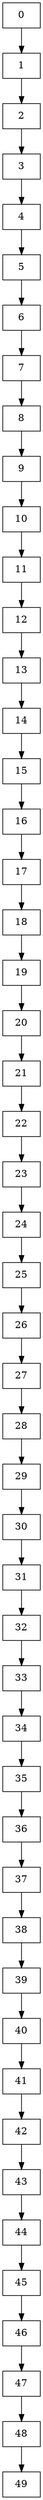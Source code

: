digraph G { 
node[shape = box]; 
Nodo943081537[label=0]; 
Nodo433874882[label=1]; 
Nodo2023938592[label=2]; 
Nodo231977479[label=3]; 
Nodo1427889191[label=4]; 
Nodo93314457[label=5]; 
Nodo1796371666[label=6]; 
Nodo2076287037[label=7]; 
Nodo1890627974[label=8]; 
Nodo195615004[label=9]; 
Nodo1935972447[label=10]; 
Nodo97652294[label=11]; 
Nodo1889248251[label=12]; 
Nodo1027007693[label=13]; 
Nodo1783047508[label=14]; 
Nodo2146608740[label=15]; 
Nodo1381713434[label=16]; 
Nodo1489092624[label=17]; 
Nodo192881625[label=18]; 
Nodo1641313620[label=19]; 
Nodo1773638882[label=20]; 
Nodo1059063940[label=21]; 
Nodo1295226194[label=22]; 
Nodo252651381[label=23]; 
Nodo1514840818[label=24]; 
Nodo1704064279[label=25]; 
Nodo878274034[label=26]; 
Nodo1117509763[label=27]; 
Nodo1296674576[label=28]; 
Nodo664457955[label=29]; 
Nodo1477657879[label=30]; 
Nodo1146147158[label=31]; 
Nodo1147258851[label=32]; 
Nodo891095110[label=33]; 
Nodo2011482127[label=34]; 
Nodo905735620[label=35]; 
Nodo2145970759[label=36]; 
Nodo577405636[label=37]; 
Nodo1931444790[label=38]; 
Nodo626742236[label=39]; 
Nodo500772834[label=40]; 
Nodo1800659519[label=41]; 
Nodo1691538257[label=42]; 
Nodo459848100[label=43]; 
Nodo1335505684[label=44]; 
Nodo992768706[label=45]; 
Nodo1226204845[label=46]; 
Nodo393040818[label=47]; 
Nodo158453976[label=48]; 
Nodo1368594774[label=49]; 
Nodo943081537 -> Nodo433874882 
Nodo433874882 -> Nodo2023938592 
Nodo2023938592 -> Nodo231977479 
Nodo231977479 -> Nodo1427889191 
Nodo1427889191 -> Nodo93314457 
Nodo93314457 -> Nodo1796371666 
Nodo1796371666 -> Nodo2076287037 
Nodo2076287037 -> Nodo1890627974 
Nodo1890627974 -> Nodo195615004 
Nodo195615004 -> Nodo1935972447 
Nodo1935972447 -> Nodo97652294 
Nodo97652294 -> Nodo1889248251 
Nodo1889248251 -> Nodo1027007693 
Nodo1027007693 -> Nodo1783047508 
Nodo1783047508 -> Nodo2146608740 
Nodo2146608740 -> Nodo1381713434 
Nodo1381713434 -> Nodo1489092624 
Nodo1489092624 -> Nodo192881625 
Nodo192881625 -> Nodo1641313620 
Nodo1641313620 -> Nodo1773638882 
Nodo1773638882 -> Nodo1059063940 
Nodo1059063940 -> Nodo1295226194 
Nodo1295226194 -> Nodo252651381 
Nodo252651381 -> Nodo1514840818 
Nodo1514840818 -> Nodo1704064279 
Nodo1704064279 -> Nodo878274034 
Nodo878274034 -> Nodo1117509763 
Nodo1117509763 -> Nodo1296674576 
Nodo1296674576 -> Nodo664457955 
Nodo664457955 -> Nodo1477657879 
Nodo1477657879 -> Nodo1146147158 
Nodo1146147158 -> Nodo1147258851 
Nodo1147258851 -> Nodo891095110 
Nodo891095110 -> Nodo2011482127 
Nodo2011482127 -> Nodo905735620 
Nodo905735620 -> Nodo2145970759 
Nodo2145970759 -> Nodo577405636 
Nodo577405636 -> Nodo1931444790 
Nodo1931444790 -> Nodo626742236 
Nodo626742236 -> Nodo500772834 
Nodo500772834 -> Nodo1800659519 
Nodo1800659519 -> Nodo1691538257 
Nodo1691538257 -> Nodo459848100 
Nodo459848100 -> Nodo1335505684 
Nodo1335505684 -> Nodo992768706 
Nodo992768706 -> Nodo1226204845 
Nodo1226204845 -> Nodo393040818 
Nodo393040818 -> Nodo158453976 
Nodo158453976 -> Nodo1368594774 
rankdir = TB;
}
